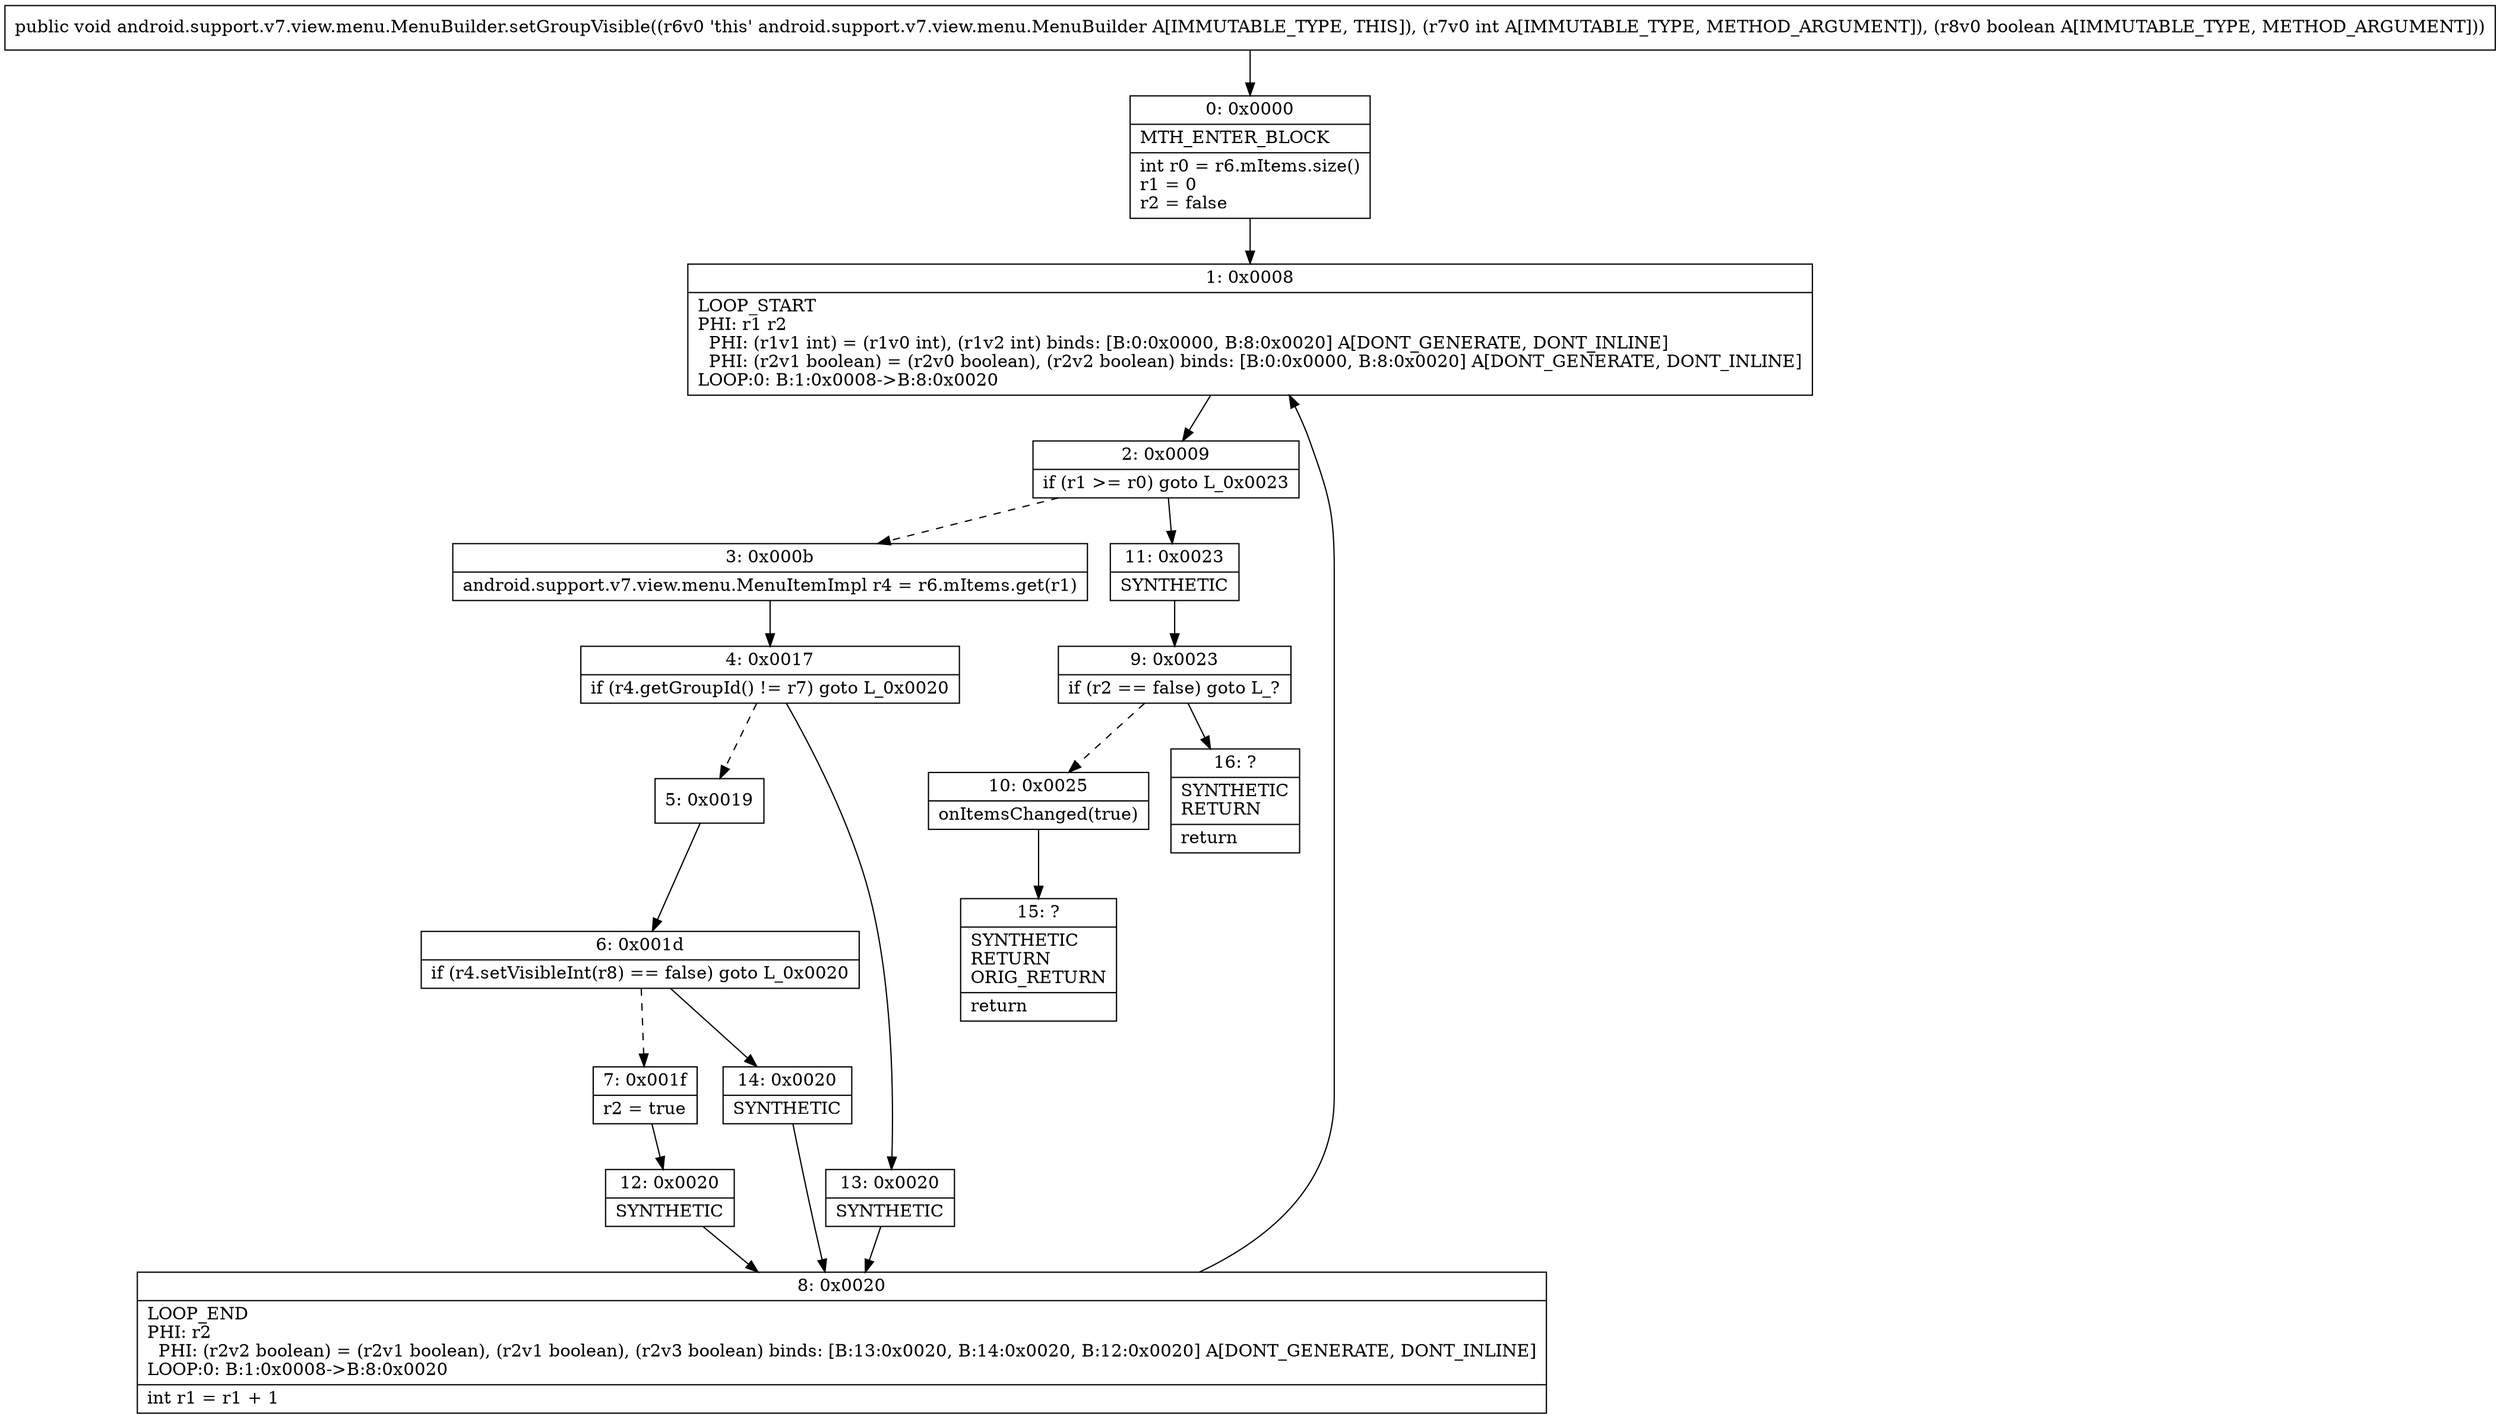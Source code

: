 digraph "CFG forandroid.support.v7.view.menu.MenuBuilder.setGroupVisible(IZ)V" {
Node_0 [shape=record,label="{0\:\ 0x0000|MTH_ENTER_BLOCK\l|int r0 = r6.mItems.size()\lr1 = 0\lr2 = false\l}"];
Node_1 [shape=record,label="{1\:\ 0x0008|LOOP_START\lPHI: r1 r2 \l  PHI: (r1v1 int) = (r1v0 int), (r1v2 int) binds: [B:0:0x0000, B:8:0x0020] A[DONT_GENERATE, DONT_INLINE]\l  PHI: (r2v1 boolean) = (r2v0 boolean), (r2v2 boolean) binds: [B:0:0x0000, B:8:0x0020] A[DONT_GENERATE, DONT_INLINE]\lLOOP:0: B:1:0x0008\-\>B:8:0x0020\l}"];
Node_2 [shape=record,label="{2\:\ 0x0009|if (r1 \>= r0) goto L_0x0023\l}"];
Node_3 [shape=record,label="{3\:\ 0x000b|android.support.v7.view.menu.MenuItemImpl r4 = r6.mItems.get(r1)\l}"];
Node_4 [shape=record,label="{4\:\ 0x0017|if (r4.getGroupId() != r7) goto L_0x0020\l}"];
Node_5 [shape=record,label="{5\:\ 0x0019}"];
Node_6 [shape=record,label="{6\:\ 0x001d|if (r4.setVisibleInt(r8) == false) goto L_0x0020\l}"];
Node_7 [shape=record,label="{7\:\ 0x001f|r2 = true\l}"];
Node_8 [shape=record,label="{8\:\ 0x0020|LOOP_END\lPHI: r2 \l  PHI: (r2v2 boolean) = (r2v1 boolean), (r2v1 boolean), (r2v3 boolean) binds: [B:13:0x0020, B:14:0x0020, B:12:0x0020] A[DONT_GENERATE, DONT_INLINE]\lLOOP:0: B:1:0x0008\-\>B:8:0x0020\l|int r1 = r1 + 1\l}"];
Node_9 [shape=record,label="{9\:\ 0x0023|if (r2 == false) goto L_?\l}"];
Node_10 [shape=record,label="{10\:\ 0x0025|onItemsChanged(true)\l}"];
Node_11 [shape=record,label="{11\:\ 0x0023|SYNTHETIC\l}"];
Node_12 [shape=record,label="{12\:\ 0x0020|SYNTHETIC\l}"];
Node_13 [shape=record,label="{13\:\ 0x0020|SYNTHETIC\l}"];
Node_14 [shape=record,label="{14\:\ 0x0020|SYNTHETIC\l}"];
Node_15 [shape=record,label="{15\:\ ?|SYNTHETIC\lRETURN\lORIG_RETURN\l|return\l}"];
Node_16 [shape=record,label="{16\:\ ?|SYNTHETIC\lRETURN\l|return\l}"];
MethodNode[shape=record,label="{public void android.support.v7.view.menu.MenuBuilder.setGroupVisible((r6v0 'this' android.support.v7.view.menu.MenuBuilder A[IMMUTABLE_TYPE, THIS]), (r7v0 int A[IMMUTABLE_TYPE, METHOD_ARGUMENT]), (r8v0 boolean A[IMMUTABLE_TYPE, METHOD_ARGUMENT])) }"];
MethodNode -> Node_0;
Node_0 -> Node_1;
Node_1 -> Node_2;
Node_2 -> Node_3[style=dashed];
Node_2 -> Node_11;
Node_3 -> Node_4;
Node_4 -> Node_5[style=dashed];
Node_4 -> Node_13;
Node_5 -> Node_6;
Node_6 -> Node_7[style=dashed];
Node_6 -> Node_14;
Node_7 -> Node_12;
Node_8 -> Node_1;
Node_9 -> Node_10[style=dashed];
Node_9 -> Node_16;
Node_10 -> Node_15;
Node_11 -> Node_9;
Node_12 -> Node_8;
Node_13 -> Node_8;
Node_14 -> Node_8;
}

